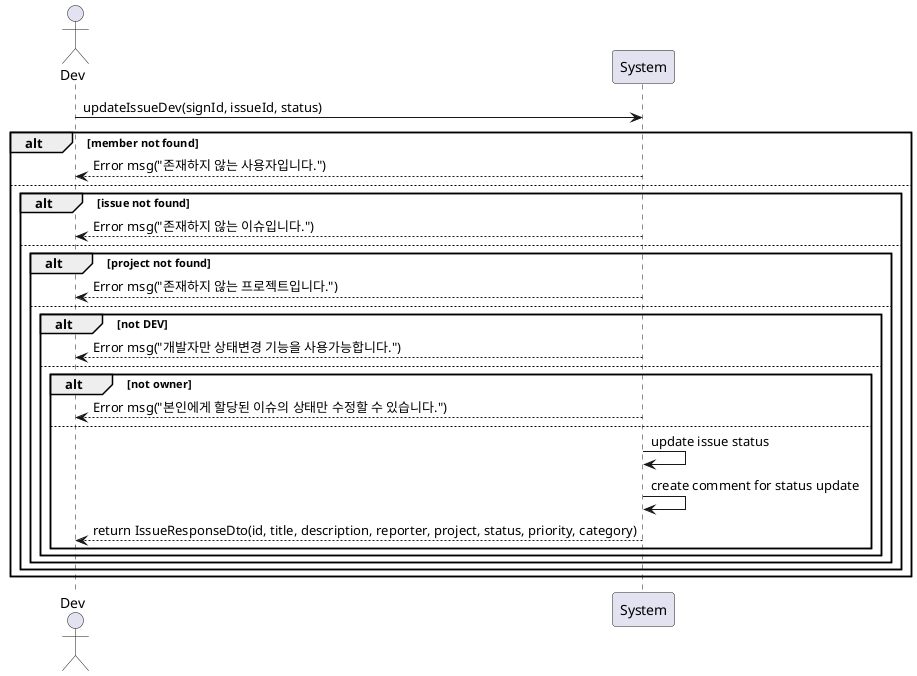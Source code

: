 @startuml
actor Dev
participant System

Dev -> System: updateIssueDev(signId, issueId, status)
alt member not found
    System --> Dev: Error msg("존재하지 않는 사용자입니다.")
else
    alt issue not found
        System --> Dev: Error msg("존재하지 않는 이슈입니다.")
    else
        alt project not found
            System --> Dev: Error msg("존재하지 않는 프로젝트입니다.")
        else
            alt not DEV
                System --> Dev: Error msg("개발자만 상태변경 기능을 사용가능합니다.")
            else
                alt not owner
                    System --> Dev: Error msg("본인에게 할당된 이슈의 상태만 수정할 수 있습니다.")
                else
                    System -> System: update issue status
                    System -> System: create comment for status update
                    System --> Dev: return IssueResponseDto(id, title, description, reporter, project, status, priority, category)
                end
            end
        end
    end
end
@enduml

